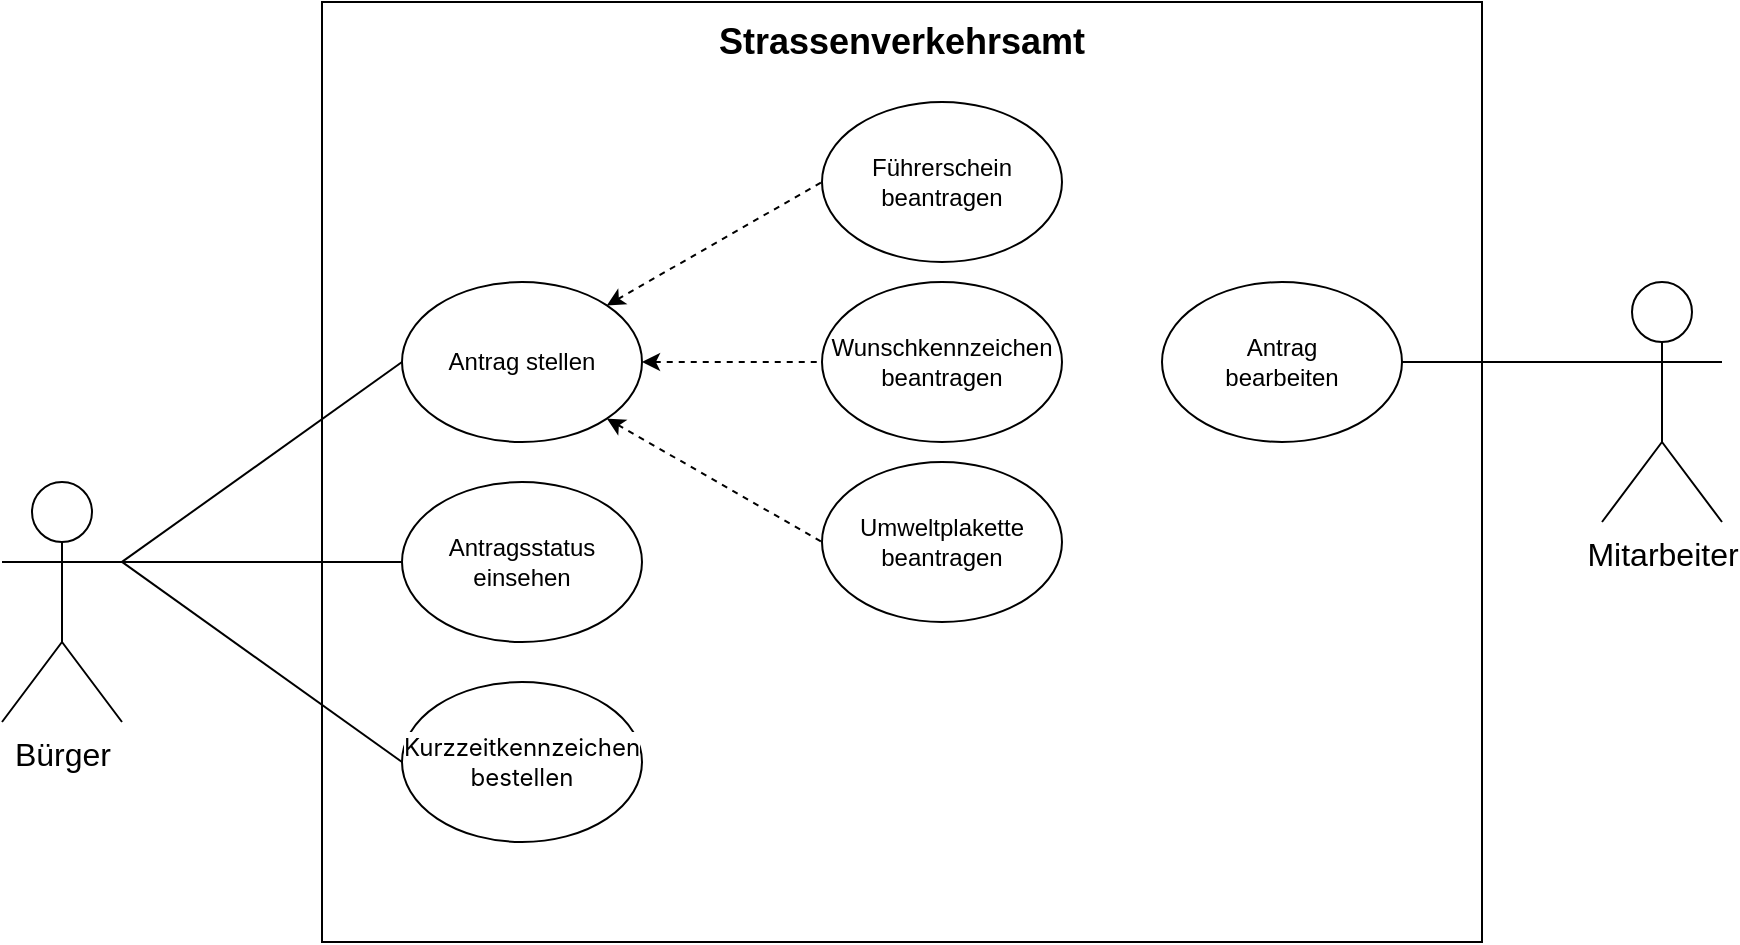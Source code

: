 <mxfile version="13.0.6" type="device"><diagram id="BRJrJhmIti2eBL6jhrf1" name="Page-1"><mxGraphModel dx="1422" dy="741" grid="1" gridSize="10" guides="1" tooltips="1" connect="1" arrows="1" fold="1" page="1" pageScale="1" pageWidth="827" pageHeight="1169" math="0" shadow="0"><root><mxCell id="0"/><mxCell id="1" parent="0"/><mxCell id="LmbVkWT_rbXfSaV8Tdss-1" value="" style="rounded=0;whiteSpace=wrap;html=1;" vertex="1" parent="1"><mxGeometry x="200" y="120" width="580" height="470" as="geometry"/></mxCell><mxCell id="LmbVkWT_rbXfSaV8Tdss-2" value="Strassenverkehrsamt" style="text;html=1;strokeColor=none;fillColor=none;align=center;verticalAlign=middle;whiteSpace=wrap;rounded=0;fontStyle=1;fontSize=18;" vertex="1" parent="1"><mxGeometry x="390" y="130" width="200" height="20" as="geometry"/></mxCell><mxCell id="LmbVkWT_rbXfSaV8Tdss-3" value="&lt;div style=&quot;font-size: 16px;&quot;&gt;Mitarbeiter&lt;/div&gt;" style="shape=umlActor;verticalLabelPosition=bottom;labelBackgroundColor=#ffffff;verticalAlign=top;html=1;fontStyle=0;fontSize=16;" vertex="1" parent="1"><mxGeometry x="840" y="260" width="60" height="120" as="geometry"/></mxCell><mxCell id="LmbVkWT_rbXfSaV8Tdss-4" value="&lt;div style=&quot;font-size: 16px;&quot;&gt;Bürger&lt;/div&gt;" style="shape=umlActor;verticalLabelPosition=bottom;labelBackgroundColor=#ffffff;verticalAlign=top;html=1;fontStyle=0;fontSize=16;" vertex="1" parent="1"><mxGeometry x="40" y="360" width="60" height="120" as="geometry"/></mxCell><mxCell id="LmbVkWT_rbXfSaV8Tdss-13" value="&lt;span style=&quot;color: rgb(0, 0, 0); font-size: 12px; font-style: normal; font-weight: 400; letter-spacing: normal; text-indent: 0px; text-transform: none; word-spacing: 0px; background-color: rgb(255, 255, 255); display: inline; float: none;&quot;&gt;Führerschein beantragen&lt;/span&gt;" style="ellipse;whiteSpace=wrap;html=1;fontSize=12;" vertex="1" parent="1"><mxGeometry x="450" y="170" width="120" height="80" as="geometry"/></mxCell><mxCell id="LmbVkWT_rbXfSaV8Tdss-14" value="&lt;span style=&quot;color: rgb(0, 0, 0); font-size: 12px; font-style: normal; font-weight: 400; letter-spacing: normal; text-indent: 0px; text-transform: none; word-spacing: 0px; background-color: rgb(255, 255, 255); display: inline; float: none;&quot;&gt;Wunschkennzeichen beantragen&lt;/span&gt;" style="ellipse;whiteSpace=wrap;html=1;fontSize=12;" vertex="1" parent="1"><mxGeometry x="450" y="260" width="120" height="80" as="geometry"/></mxCell><mxCell id="LmbVkWT_rbXfSaV8Tdss-15" value="&#xA;&#xA;&lt;!--StartFragment--&gt;&lt;span style=&quot;color: rgb(0, 0, 0); font-family: -apple-system, BlinkMacSystemFont, &amp;quot;Segoe WPC&amp;quot;, &amp;quot;Segoe UI&amp;quot;, Ubuntu, &amp;quot;Droid Sans&amp;quot;, sans-serif; font-size: 12px; font-style: normal; font-variant-ligatures: normal; font-variant-caps: normal; font-weight: 400; letter-spacing: normal; text-align: start; text-indent: 0px; text-transform: none; word-spacing: 0px; -webkit-text-stroke-width: 0px; background-color: rgb(255, 255, 255); text-decoration-style: initial; text-decoration-color: initial; display: inline !important; float: none;&quot;&gt;Kurzzeitkennzeichen bestellen&lt;/span&gt;&lt;!--EndFragment--&gt;&#xA;&#xA;" style="ellipse;whiteSpace=wrap;html=1;fontSize=12;" vertex="1" parent="1"><mxGeometry x="240" y="460" width="120" height="80" as="geometry"/></mxCell><mxCell id="LmbVkWT_rbXfSaV8Tdss-17" value="&lt;span style=&quot;color: rgb(0, 0, 0); font-size: 12px; font-style: normal; font-weight: 400; letter-spacing: normal; text-indent: 0px; text-transform: none; word-spacing: 0px; background-color: rgb(255, 255, 255); display: inline; float: none;&quot;&gt;Antragsstatus einsehen&lt;/span&gt;" style="ellipse;whiteSpace=wrap;html=1;fontSize=12;" vertex="1" parent="1"><mxGeometry x="240" y="360" width="120" height="80" as="geometry"/></mxCell><mxCell id="LmbVkWT_rbXfSaV8Tdss-18" value="" style="endArrow=none;html=1;fontSize=16;entryX=0;entryY=0.5;entryDx=0;entryDy=0;exitX=1;exitY=0;exitDx=0;exitDy=0;startArrow=classic;startFill=1;endFill=0;dashed=1;" edge="1" parent="1" source="LmbVkWT_rbXfSaV8Tdss-23" target="LmbVkWT_rbXfSaV8Tdss-13"><mxGeometry width="50" height="50" relative="1" as="geometry"><mxPoint x="100" y="300" as="sourcePoint"/><mxPoint x="110" y="470" as="targetPoint"/></mxGeometry></mxCell><mxCell id="LmbVkWT_rbXfSaV8Tdss-19" value="" style="endArrow=none;html=1;fontSize=16;entryX=0;entryY=0.5;entryDx=0;entryDy=0;exitX=1;exitY=0.5;exitDx=0;exitDy=0;startArrow=classic;startFill=1;endFill=0;dashed=1;" edge="1" parent="1" source="LmbVkWT_rbXfSaV8Tdss-23" target="LmbVkWT_rbXfSaV8Tdss-14"><mxGeometry width="50" height="50" relative="1" as="geometry"><mxPoint x="320" y="240" as="sourcePoint"/><mxPoint x="680" y="430" as="targetPoint"/></mxGeometry></mxCell><mxCell id="LmbVkWT_rbXfSaV8Tdss-21" value="" style="endArrow=none;html=1;fontSize=16;entryX=0;entryY=0.5;entryDx=0;entryDy=0;exitX=1;exitY=1;exitDx=0;exitDy=0;startArrow=classic;startFill=1;endFill=0;dashed=1;" edge="1" parent="1" source="LmbVkWT_rbXfSaV8Tdss-23" target="LmbVkWT_rbXfSaV8Tdss-16"><mxGeometry width="50" height="50" relative="1" as="geometry"><mxPoint x="100" y="300" as="sourcePoint"/><mxPoint x="260" y="420" as="targetPoint"/></mxGeometry></mxCell><mxCell id="LmbVkWT_rbXfSaV8Tdss-22" value="" style="endArrow=none;html=1;fontSize=16;entryX=0;entryY=0.5;entryDx=0;entryDy=0;exitX=1;exitY=0.333;exitDx=0;exitDy=0;exitPerimeter=0;endFill=0;" edge="1" parent="1" source="LmbVkWT_rbXfSaV8Tdss-4" target="LmbVkWT_rbXfSaV8Tdss-17"><mxGeometry width="50" height="50" relative="1" as="geometry"><mxPoint x="100" y="370" as="sourcePoint"/><mxPoint x="260" y="510" as="targetPoint"/></mxGeometry></mxCell><mxCell id="LmbVkWT_rbXfSaV8Tdss-23" value="Antrag stellen" style="ellipse;whiteSpace=wrap;html=1;fontSize=12;" vertex="1" parent="1"><mxGeometry x="240" y="260" width="120" height="80" as="geometry"/></mxCell><mxCell id="LmbVkWT_rbXfSaV8Tdss-16" value="&lt;span style=&quot;color: rgb(0, 0, 0); font-size: 12px; font-style: normal; font-weight: 400; letter-spacing: normal; text-indent: 0px; text-transform: none; word-spacing: 0px; background-color: rgb(255, 255, 255); display: inline; float: none;&quot;&gt;Umweltplakette beantragen&lt;/span&gt;" style="ellipse;whiteSpace=wrap;html=1;fontSize=12;" vertex="1" parent="1"><mxGeometry x="450" y="350" width="120" height="80" as="geometry"/></mxCell><mxCell id="LmbVkWT_rbXfSaV8Tdss-24" value="" style="endArrow=none;html=1;fontSize=16;entryX=0;entryY=0.5;entryDx=0;entryDy=0;exitX=1;exitY=0.333;exitDx=0;exitDy=0;exitPerimeter=0;endFill=0;" edge="1" parent="1" source="LmbVkWT_rbXfSaV8Tdss-4" target="LmbVkWT_rbXfSaV8Tdss-15"><mxGeometry width="50" height="50" relative="1" as="geometry"><mxPoint x="100" y="410" as="sourcePoint"/><mxPoint x="640" y="400" as="targetPoint"/></mxGeometry></mxCell><mxCell id="LmbVkWT_rbXfSaV8Tdss-27" value="" style="endArrow=none;html=1;fontSize=16;entryX=0;entryY=0.5;entryDx=0;entryDy=0;exitX=1;exitY=0.333;exitDx=0;exitDy=0;exitPerimeter=0;endFill=0;" edge="1" parent="1" source="LmbVkWT_rbXfSaV8Tdss-4" target="LmbVkWT_rbXfSaV8Tdss-23"><mxGeometry width="50" height="50" relative="1" as="geometry"><mxPoint x="110" y="420" as="sourcePoint"/><mxPoint x="240" y="440" as="targetPoint"/></mxGeometry></mxCell><mxCell id="LmbVkWT_rbXfSaV8Tdss-29" value="" style="endArrow=none;html=1;fontSize=16;entryX=0;entryY=0.333;entryDx=0;entryDy=0;entryPerimeter=0;exitX=1;exitY=0.5;exitDx=0;exitDy=0;" edge="1" parent="1" source="LmbVkWT_rbXfSaV8Tdss-31" target="LmbVkWT_rbXfSaV8Tdss-3"><mxGeometry width="50" height="50" relative="1" as="geometry"><mxPoint x="580" y="220" as="sourcePoint"/><mxPoint x="890" y="290" as="targetPoint"/></mxGeometry></mxCell><mxCell id="LmbVkWT_rbXfSaV8Tdss-31" value="&lt;div style=&quot;font-size: 12px;&quot;&gt;Antrag&lt;/div&gt;&lt;div style=&quot;font-size: 12px;&quot;&gt;bearbeiten&lt;/div&gt;" style="ellipse;whiteSpace=wrap;html=1;fontSize=12;" vertex="1" parent="1"><mxGeometry x="620" y="260" width="120" height="80" as="geometry"/></mxCell></root></mxGraphModel></diagram></mxfile>